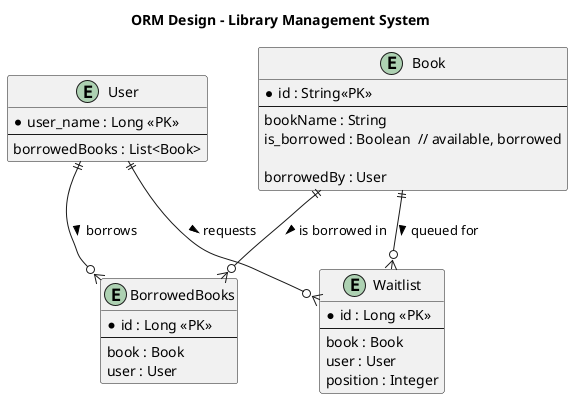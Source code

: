 @startuml
title ORM Design - Library Management System

entity "User" as User {
  * user_name : Long <<PK>>
  --
  borrowedBooks : List<Book>
}

entity "Book" as Book {
  * id : String<<PK>>
  --
  bookName : String
  is_borrowed : Boolean  // available, borrowed

  borrowedBy : User
}

entity "BorrowedBooks" as BorrowedBooks {
  * id : Long <<PK>>
  --
  book : Book
  user : User
}

entity "Waitlist" as Waitlist {
  * id : Long <<PK>>
  --
   book : Book
   user : User
  position : Integer
}

' --- Relationships ---
User ||--o{ BorrowedBooks : borrows >
Book ||--o{ BorrowedBooks : is borrowed in >
User ||--o{ Waitlist : requests >
Book ||--o{ Waitlist : queued for >

@enduml
